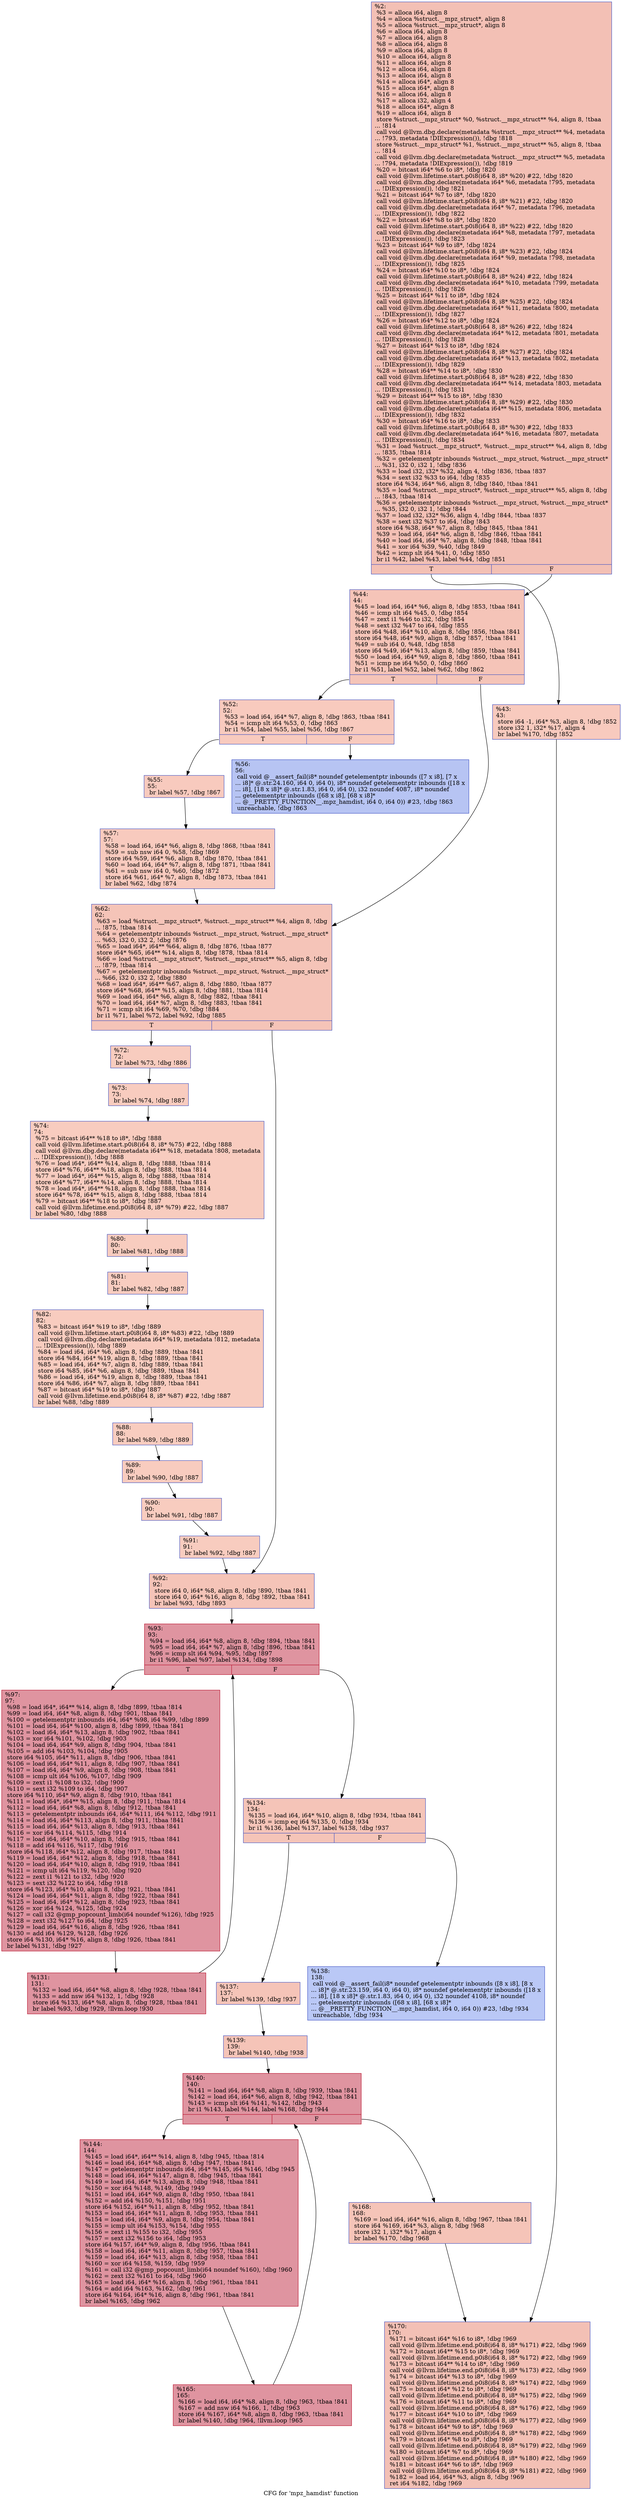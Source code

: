 digraph "CFG for 'mpz_hamdist' function" {
	label="CFG for 'mpz_hamdist' function";

	Node0x289d7d0 [shape=record,color="#3d50c3ff", style=filled, fillcolor="#e5705870",label="{%2:\l  %3 = alloca i64, align 8\l  %4 = alloca %struct.__mpz_struct*, align 8\l  %5 = alloca %struct.__mpz_struct*, align 8\l  %6 = alloca i64, align 8\l  %7 = alloca i64, align 8\l  %8 = alloca i64, align 8\l  %9 = alloca i64, align 8\l  %10 = alloca i64, align 8\l  %11 = alloca i64, align 8\l  %12 = alloca i64, align 8\l  %13 = alloca i64, align 8\l  %14 = alloca i64*, align 8\l  %15 = alloca i64*, align 8\l  %16 = alloca i64, align 8\l  %17 = alloca i32, align 4\l  %18 = alloca i64*, align 8\l  %19 = alloca i64, align 8\l  store %struct.__mpz_struct* %0, %struct.__mpz_struct** %4, align 8, !tbaa\l... !814\l  call void @llvm.dbg.declare(metadata %struct.__mpz_struct** %4, metadata\l... !793, metadata !DIExpression()), !dbg !818\l  store %struct.__mpz_struct* %1, %struct.__mpz_struct** %5, align 8, !tbaa\l... !814\l  call void @llvm.dbg.declare(metadata %struct.__mpz_struct** %5, metadata\l... !794, metadata !DIExpression()), !dbg !819\l  %20 = bitcast i64* %6 to i8*, !dbg !820\l  call void @llvm.lifetime.start.p0i8(i64 8, i8* %20) #22, !dbg !820\l  call void @llvm.dbg.declare(metadata i64* %6, metadata !795, metadata\l... !DIExpression()), !dbg !821\l  %21 = bitcast i64* %7 to i8*, !dbg !820\l  call void @llvm.lifetime.start.p0i8(i64 8, i8* %21) #22, !dbg !820\l  call void @llvm.dbg.declare(metadata i64* %7, metadata !796, metadata\l... !DIExpression()), !dbg !822\l  %22 = bitcast i64* %8 to i8*, !dbg !820\l  call void @llvm.lifetime.start.p0i8(i64 8, i8* %22) #22, !dbg !820\l  call void @llvm.dbg.declare(metadata i64* %8, metadata !797, metadata\l... !DIExpression()), !dbg !823\l  %23 = bitcast i64* %9 to i8*, !dbg !824\l  call void @llvm.lifetime.start.p0i8(i64 8, i8* %23) #22, !dbg !824\l  call void @llvm.dbg.declare(metadata i64* %9, metadata !798, metadata\l... !DIExpression()), !dbg !825\l  %24 = bitcast i64* %10 to i8*, !dbg !824\l  call void @llvm.lifetime.start.p0i8(i64 8, i8* %24) #22, !dbg !824\l  call void @llvm.dbg.declare(metadata i64* %10, metadata !799, metadata\l... !DIExpression()), !dbg !826\l  %25 = bitcast i64* %11 to i8*, !dbg !824\l  call void @llvm.lifetime.start.p0i8(i64 8, i8* %25) #22, !dbg !824\l  call void @llvm.dbg.declare(metadata i64* %11, metadata !800, metadata\l... !DIExpression()), !dbg !827\l  %26 = bitcast i64* %12 to i8*, !dbg !824\l  call void @llvm.lifetime.start.p0i8(i64 8, i8* %26) #22, !dbg !824\l  call void @llvm.dbg.declare(metadata i64* %12, metadata !801, metadata\l... !DIExpression()), !dbg !828\l  %27 = bitcast i64* %13 to i8*, !dbg !824\l  call void @llvm.lifetime.start.p0i8(i64 8, i8* %27) #22, !dbg !824\l  call void @llvm.dbg.declare(metadata i64* %13, metadata !802, metadata\l... !DIExpression()), !dbg !829\l  %28 = bitcast i64** %14 to i8*, !dbg !830\l  call void @llvm.lifetime.start.p0i8(i64 8, i8* %28) #22, !dbg !830\l  call void @llvm.dbg.declare(metadata i64** %14, metadata !803, metadata\l... !DIExpression()), !dbg !831\l  %29 = bitcast i64** %15 to i8*, !dbg !830\l  call void @llvm.lifetime.start.p0i8(i64 8, i8* %29) #22, !dbg !830\l  call void @llvm.dbg.declare(metadata i64** %15, metadata !806, metadata\l... !DIExpression()), !dbg !832\l  %30 = bitcast i64* %16 to i8*, !dbg !833\l  call void @llvm.lifetime.start.p0i8(i64 8, i8* %30) #22, !dbg !833\l  call void @llvm.dbg.declare(metadata i64* %16, metadata !807, metadata\l... !DIExpression()), !dbg !834\l  %31 = load %struct.__mpz_struct*, %struct.__mpz_struct** %4, align 8, !dbg\l... !835, !tbaa !814\l  %32 = getelementptr inbounds %struct.__mpz_struct, %struct.__mpz_struct*\l... %31, i32 0, i32 1, !dbg !836\l  %33 = load i32, i32* %32, align 4, !dbg !836, !tbaa !837\l  %34 = sext i32 %33 to i64, !dbg !835\l  store i64 %34, i64* %6, align 8, !dbg !840, !tbaa !841\l  %35 = load %struct.__mpz_struct*, %struct.__mpz_struct** %5, align 8, !dbg\l... !843, !tbaa !814\l  %36 = getelementptr inbounds %struct.__mpz_struct, %struct.__mpz_struct*\l... %35, i32 0, i32 1, !dbg !844\l  %37 = load i32, i32* %36, align 4, !dbg !844, !tbaa !837\l  %38 = sext i32 %37 to i64, !dbg !843\l  store i64 %38, i64* %7, align 8, !dbg !845, !tbaa !841\l  %39 = load i64, i64* %6, align 8, !dbg !846, !tbaa !841\l  %40 = load i64, i64* %7, align 8, !dbg !848, !tbaa !841\l  %41 = xor i64 %39, %40, !dbg !849\l  %42 = icmp slt i64 %41, 0, !dbg !850\l  br i1 %42, label %43, label %44, !dbg !851\l|{<s0>T|<s1>F}}"];
	Node0x289d7d0:s0 -> Node0x289f190;
	Node0x289d7d0:s1 -> Node0x289f1e0;
	Node0x289f190 [shape=record,color="#3d50c3ff", style=filled, fillcolor="#ef886b70",label="{%43:\l43:                                               \l  store i64 -1, i64* %3, align 8, !dbg !852\l  store i32 1, i32* %17, align 4\l  br label %170, !dbg !852\l}"];
	Node0x289f190 -> Node0x289faa0;
	Node0x289f1e0 [shape=record,color="#3d50c3ff", style=filled, fillcolor="#e97a5f70",label="{%44:\l44:                                               \l  %45 = load i64, i64* %6, align 8, !dbg !853, !tbaa !841\l  %46 = icmp slt i64 %45, 0, !dbg !854\l  %47 = zext i1 %46 to i32, !dbg !854\l  %48 = sext i32 %47 to i64, !dbg !855\l  store i64 %48, i64* %10, align 8, !dbg !856, !tbaa !841\l  store i64 %48, i64* %9, align 8, !dbg !857, !tbaa !841\l  %49 = sub i64 0, %48, !dbg !858\l  store i64 %49, i64* %13, align 8, !dbg !859, !tbaa !841\l  %50 = load i64, i64* %9, align 8, !dbg !860, !tbaa !841\l  %51 = icmp ne i64 %50, 0, !dbg !860\l  br i1 %51, label %52, label %62, !dbg !862\l|{<s0>T|<s1>F}}"];
	Node0x289f1e0:s0 -> Node0x289f230;
	Node0x289f1e0:s1 -> Node0x289f370;
	Node0x289f230 [shape=record,color="#3d50c3ff", style=filled, fillcolor="#ef886b70",label="{%52:\l52:                                               \l  %53 = load i64, i64* %7, align 8, !dbg !863, !tbaa !841\l  %54 = icmp slt i64 %53, 0, !dbg !863\l  br i1 %54, label %55, label %56, !dbg !867\l|{<s0>T|<s1>F}}"];
	Node0x289f230:s0 -> Node0x289f280;
	Node0x289f230:s1 -> Node0x289f2d0;
	Node0x289f280 [shape=record,color="#3d50c3ff", style=filled, fillcolor="#ef886b70",label="{%55:\l55:                                               \l  br label %57, !dbg !867\l}"];
	Node0x289f280 -> Node0x289f320;
	Node0x289f2d0 [shape=record,color="#3d50c3ff", style=filled, fillcolor="#5b7ae570",label="{%56:\l56:                                               \l  call void @__assert_fail(i8* noundef getelementptr inbounds ([7 x i8], [7 x\l... i8]* @.str.24.160, i64 0, i64 0), i8* noundef getelementptr inbounds ([18 x\l... i8], [18 x i8]* @.str.1.83, i64 0, i64 0), i32 noundef 4087, i8* noundef\l... getelementptr inbounds ([68 x i8], [68 x i8]*\l... @__PRETTY_FUNCTION__.mpz_hamdist, i64 0, i64 0)) #23, !dbg !863\l  unreachable, !dbg !863\l}"];
	Node0x289f320 [shape=record,color="#3d50c3ff", style=filled, fillcolor="#ef886b70",label="{%57:\l57:                                               \l  %58 = load i64, i64* %6, align 8, !dbg !868, !tbaa !841\l  %59 = sub nsw i64 0, %58, !dbg !869\l  store i64 %59, i64* %6, align 8, !dbg !870, !tbaa !841\l  %60 = load i64, i64* %7, align 8, !dbg !871, !tbaa !841\l  %61 = sub nsw i64 0, %60, !dbg !872\l  store i64 %61, i64* %7, align 8, !dbg !873, !tbaa !841\l  br label %62, !dbg !874\l}"];
	Node0x289f320 -> Node0x289f370;
	Node0x289f370 [shape=record,color="#3d50c3ff", style=filled, fillcolor="#e97a5f70",label="{%62:\l62:                                               \l  %63 = load %struct.__mpz_struct*, %struct.__mpz_struct** %4, align 8, !dbg\l... !875, !tbaa !814\l  %64 = getelementptr inbounds %struct.__mpz_struct, %struct.__mpz_struct*\l... %63, i32 0, i32 2, !dbg !876\l  %65 = load i64*, i64** %64, align 8, !dbg !876, !tbaa !877\l  store i64* %65, i64** %14, align 8, !dbg !878, !tbaa !814\l  %66 = load %struct.__mpz_struct*, %struct.__mpz_struct** %5, align 8, !dbg\l... !879, !tbaa !814\l  %67 = getelementptr inbounds %struct.__mpz_struct, %struct.__mpz_struct*\l... %66, i32 0, i32 2, !dbg !880\l  %68 = load i64*, i64** %67, align 8, !dbg !880, !tbaa !877\l  store i64* %68, i64** %15, align 8, !dbg !881, !tbaa !814\l  %69 = load i64, i64* %6, align 8, !dbg !882, !tbaa !841\l  %70 = load i64, i64* %7, align 8, !dbg !883, !tbaa !841\l  %71 = icmp slt i64 %69, %70, !dbg !884\l  br i1 %71, label %72, label %92, !dbg !885\l|{<s0>T|<s1>F}}"];
	Node0x289f370:s0 -> Node0x289f3c0;
	Node0x289f370:s1 -> Node0x289f6e0;
	Node0x289f3c0 [shape=record,color="#3d50c3ff", style=filled, fillcolor="#f08b6e70",label="{%72:\l72:                                               \l  br label %73, !dbg !886\l}"];
	Node0x289f3c0 -> Node0x289f410;
	Node0x289f410 [shape=record,color="#3d50c3ff", style=filled, fillcolor="#f08b6e70",label="{%73:\l73:                                               \l  br label %74, !dbg !887\l}"];
	Node0x289f410 -> Node0x289f460;
	Node0x289f460 [shape=record,color="#3d50c3ff", style=filled, fillcolor="#f08b6e70",label="{%74:\l74:                                               \l  %75 = bitcast i64** %18 to i8*, !dbg !888\l  call void @llvm.lifetime.start.p0i8(i64 8, i8* %75) #22, !dbg !888\l  call void @llvm.dbg.declare(metadata i64** %18, metadata !808, metadata\l... !DIExpression()), !dbg !888\l  %76 = load i64*, i64** %14, align 8, !dbg !888, !tbaa !814\l  store i64* %76, i64** %18, align 8, !dbg !888, !tbaa !814\l  %77 = load i64*, i64** %15, align 8, !dbg !888, !tbaa !814\l  store i64* %77, i64** %14, align 8, !dbg !888, !tbaa !814\l  %78 = load i64*, i64** %18, align 8, !dbg !888, !tbaa !814\l  store i64* %78, i64** %15, align 8, !dbg !888, !tbaa !814\l  %79 = bitcast i64** %18 to i8*, !dbg !887\l  call void @llvm.lifetime.end.p0i8(i64 8, i8* %79) #22, !dbg !887\l  br label %80, !dbg !888\l}"];
	Node0x289f460 -> Node0x289f4b0;
	Node0x289f4b0 [shape=record,color="#3d50c3ff", style=filled, fillcolor="#f08b6e70",label="{%80:\l80:                                               \l  br label %81, !dbg !888\l}"];
	Node0x289f4b0 -> Node0x289f500;
	Node0x289f500 [shape=record,color="#3d50c3ff", style=filled, fillcolor="#f08b6e70",label="{%81:\l81:                                               \l  br label %82, !dbg !887\l}"];
	Node0x289f500 -> Node0x289f550;
	Node0x289f550 [shape=record,color="#3d50c3ff", style=filled, fillcolor="#f08b6e70",label="{%82:\l82:                                               \l  %83 = bitcast i64* %19 to i8*, !dbg !889\l  call void @llvm.lifetime.start.p0i8(i64 8, i8* %83) #22, !dbg !889\l  call void @llvm.dbg.declare(metadata i64* %19, metadata !812, metadata\l... !DIExpression()), !dbg !889\l  %84 = load i64, i64* %6, align 8, !dbg !889, !tbaa !841\l  store i64 %84, i64* %19, align 8, !dbg !889, !tbaa !841\l  %85 = load i64, i64* %7, align 8, !dbg !889, !tbaa !841\l  store i64 %85, i64* %6, align 8, !dbg !889, !tbaa !841\l  %86 = load i64, i64* %19, align 8, !dbg !889, !tbaa !841\l  store i64 %86, i64* %7, align 8, !dbg !889, !tbaa !841\l  %87 = bitcast i64* %19 to i8*, !dbg !887\l  call void @llvm.lifetime.end.p0i8(i64 8, i8* %87) #22, !dbg !887\l  br label %88, !dbg !889\l}"];
	Node0x289f550 -> Node0x289f5a0;
	Node0x289f5a0 [shape=record,color="#3d50c3ff", style=filled, fillcolor="#f08b6e70",label="{%88:\l88:                                               \l  br label %89, !dbg !889\l}"];
	Node0x289f5a0 -> Node0x289f5f0;
	Node0x289f5f0 [shape=record,color="#3d50c3ff", style=filled, fillcolor="#f08b6e70",label="{%89:\l89:                                               \l  br label %90, !dbg !887\l}"];
	Node0x289f5f0 -> Node0x289f640;
	Node0x289f640 [shape=record,color="#3d50c3ff", style=filled, fillcolor="#f08b6e70",label="{%90:\l90:                                               \l  br label %91, !dbg !887\l}"];
	Node0x289f640 -> Node0x289f690;
	Node0x289f690 [shape=record,color="#3d50c3ff", style=filled, fillcolor="#f08b6e70",label="{%91:\l91:                                               \l  br label %92, !dbg !887\l}"];
	Node0x289f690 -> Node0x289f6e0;
	Node0x289f6e0 [shape=record,color="#3d50c3ff", style=filled, fillcolor="#e97a5f70",label="{%92:\l92:                                               \l  store i64 0, i64* %8, align 8, !dbg !890, !tbaa !841\l  store i64 0, i64* %16, align 8, !dbg !892, !tbaa !841\l  br label %93, !dbg !893\l}"];
	Node0x289f6e0 -> Node0x289f730;
	Node0x289f730 [shape=record,color="#b70d28ff", style=filled, fillcolor="#b70d2870",label="{%93:\l93:                                               \l  %94 = load i64, i64* %8, align 8, !dbg !894, !tbaa !841\l  %95 = load i64, i64* %7, align 8, !dbg !896, !tbaa !841\l  %96 = icmp slt i64 %94, %95, !dbg !897\l  br i1 %96, label %97, label %134, !dbg !898\l|{<s0>T|<s1>F}}"];
	Node0x289f730:s0 -> Node0x289f780;
	Node0x289f730:s1 -> Node0x289f820;
	Node0x289f780 [shape=record,color="#b70d28ff", style=filled, fillcolor="#b70d2870",label="{%97:\l97:                                               \l  %98 = load i64*, i64** %14, align 8, !dbg !899, !tbaa !814\l  %99 = load i64, i64* %8, align 8, !dbg !901, !tbaa !841\l  %100 = getelementptr inbounds i64, i64* %98, i64 %99, !dbg !899\l  %101 = load i64, i64* %100, align 8, !dbg !899, !tbaa !841\l  %102 = load i64, i64* %13, align 8, !dbg !902, !tbaa !841\l  %103 = xor i64 %101, %102, !dbg !903\l  %104 = load i64, i64* %9, align 8, !dbg !904, !tbaa !841\l  %105 = add i64 %103, %104, !dbg !905\l  store i64 %105, i64* %11, align 8, !dbg !906, !tbaa !841\l  %106 = load i64, i64* %11, align 8, !dbg !907, !tbaa !841\l  %107 = load i64, i64* %9, align 8, !dbg !908, !tbaa !841\l  %108 = icmp ult i64 %106, %107, !dbg !909\l  %109 = zext i1 %108 to i32, !dbg !909\l  %110 = sext i32 %109 to i64, !dbg !907\l  store i64 %110, i64* %9, align 8, !dbg !910, !tbaa !841\l  %111 = load i64*, i64** %15, align 8, !dbg !911, !tbaa !814\l  %112 = load i64, i64* %8, align 8, !dbg !912, !tbaa !841\l  %113 = getelementptr inbounds i64, i64* %111, i64 %112, !dbg !911\l  %114 = load i64, i64* %113, align 8, !dbg !911, !tbaa !841\l  %115 = load i64, i64* %13, align 8, !dbg !913, !tbaa !841\l  %116 = xor i64 %114, %115, !dbg !914\l  %117 = load i64, i64* %10, align 8, !dbg !915, !tbaa !841\l  %118 = add i64 %116, %117, !dbg !916\l  store i64 %118, i64* %12, align 8, !dbg !917, !tbaa !841\l  %119 = load i64, i64* %12, align 8, !dbg !918, !tbaa !841\l  %120 = load i64, i64* %10, align 8, !dbg !919, !tbaa !841\l  %121 = icmp ult i64 %119, %120, !dbg !920\l  %122 = zext i1 %121 to i32, !dbg !920\l  %123 = sext i32 %122 to i64, !dbg !918\l  store i64 %123, i64* %10, align 8, !dbg !921, !tbaa !841\l  %124 = load i64, i64* %11, align 8, !dbg !922, !tbaa !841\l  %125 = load i64, i64* %12, align 8, !dbg !923, !tbaa !841\l  %126 = xor i64 %124, %125, !dbg !924\l  %127 = call i32 @gmp_popcount_limb(i64 noundef %126), !dbg !925\l  %128 = zext i32 %127 to i64, !dbg !925\l  %129 = load i64, i64* %16, align 8, !dbg !926, !tbaa !841\l  %130 = add i64 %129, %128, !dbg !926\l  store i64 %130, i64* %16, align 8, !dbg !926, !tbaa !841\l  br label %131, !dbg !927\l}"];
	Node0x289f780 -> Node0x289f7d0;
	Node0x289f7d0 [shape=record,color="#b70d28ff", style=filled, fillcolor="#b70d2870",label="{%131:\l131:                                              \l  %132 = load i64, i64* %8, align 8, !dbg !928, !tbaa !841\l  %133 = add nsw i64 %132, 1, !dbg !928\l  store i64 %133, i64* %8, align 8, !dbg !928, !tbaa !841\l  br label %93, !dbg !929, !llvm.loop !930\l}"];
	Node0x289f7d0 -> Node0x289f730;
	Node0x289f820 [shape=record,color="#3d50c3ff", style=filled, fillcolor="#e97a5f70",label="{%134:\l134:                                              \l  %135 = load i64, i64* %10, align 8, !dbg !934, !tbaa !841\l  %136 = icmp eq i64 %135, 0, !dbg !934\l  br i1 %136, label %137, label %138, !dbg !937\l|{<s0>T|<s1>F}}"];
	Node0x289f820:s0 -> Node0x289f870;
	Node0x289f820:s1 -> Node0x289f8c0;
	Node0x289f870 [shape=record,color="#3d50c3ff", style=filled, fillcolor="#e97a5f70",label="{%137:\l137:                                              \l  br label %139, !dbg !937\l}"];
	Node0x289f870 -> Node0x289f910;
	Node0x289f8c0 [shape=record,color="#3d50c3ff", style=filled, fillcolor="#6282ea70",label="{%138:\l138:                                              \l  call void @__assert_fail(i8* noundef getelementptr inbounds ([8 x i8], [8 x\l... i8]* @.str.23.159, i64 0, i64 0), i8* noundef getelementptr inbounds ([18 x\l... i8], [18 x i8]* @.str.1.83, i64 0, i64 0), i32 noundef 4108, i8* noundef\l... getelementptr inbounds ([68 x i8], [68 x i8]*\l... @__PRETTY_FUNCTION__.mpz_hamdist, i64 0, i64 0)) #23, !dbg !934\l  unreachable, !dbg !934\l}"];
	Node0x289f910 [shape=record,color="#3d50c3ff", style=filled, fillcolor="#e97a5f70",label="{%139:\l139:                                              \l  br label %140, !dbg !938\l}"];
	Node0x289f910 -> Node0x289f960;
	Node0x289f960 [shape=record,color="#b70d28ff", style=filled, fillcolor="#b70d2870",label="{%140:\l140:                                              \l  %141 = load i64, i64* %8, align 8, !dbg !939, !tbaa !841\l  %142 = load i64, i64* %6, align 8, !dbg !942, !tbaa !841\l  %143 = icmp slt i64 %141, %142, !dbg !943\l  br i1 %143, label %144, label %168, !dbg !944\l|{<s0>T|<s1>F}}"];
	Node0x289f960:s0 -> Node0x289f9b0;
	Node0x289f960:s1 -> Node0x289fa50;
	Node0x289f9b0 [shape=record,color="#b70d28ff", style=filled, fillcolor="#b70d2870",label="{%144:\l144:                                              \l  %145 = load i64*, i64** %14, align 8, !dbg !945, !tbaa !814\l  %146 = load i64, i64* %8, align 8, !dbg !947, !tbaa !841\l  %147 = getelementptr inbounds i64, i64* %145, i64 %146, !dbg !945\l  %148 = load i64, i64* %147, align 8, !dbg !945, !tbaa !841\l  %149 = load i64, i64* %13, align 8, !dbg !948, !tbaa !841\l  %150 = xor i64 %148, %149, !dbg !949\l  %151 = load i64, i64* %9, align 8, !dbg !950, !tbaa !841\l  %152 = add i64 %150, %151, !dbg !951\l  store i64 %152, i64* %11, align 8, !dbg !952, !tbaa !841\l  %153 = load i64, i64* %11, align 8, !dbg !953, !tbaa !841\l  %154 = load i64, i64* %9, align 8, !dbg !954, !tbaa !841\l  %155 = icmp ult i64 %153, %154, !dbg !955\l  %156 = zext i1 %155 to i32, !dbg !955\l  %157 = sext i32 %156 to i64, !dbg !953\l  store i64 %157, i64* %9, align 8, !dbg !956, !tbaa !841\l  %158 = load i64, i64* %11, align 8, !dbg !957, !tbaa !841\l  %159 = load i64, i64* %13, align 8, !dbg !958, !tbaa !841\l  %160 = xor i64 %158, %159, !dbg !959\l  %161 = call i32 @gmp_popcount_limb(i64 noundef %160), !dbg !960\l  %162 = zext i32 %161 to i64, !dbg !960\l  %163 = load i64, i64* %16, align 8, !dbg !961, !tbaa !841\l  %164 = add i64 %163, %162, !dbg !961\l  store i64 %164, i64* %16, align 8, !dbg !961, !tbaa !841\l  br label %165, !dbg !962\l}"];
	Node0x289f9b0 -> Node0x289fa00;
	Node0x289fa00 [shape=record,color="#b70d28ff", style=filled, fillcolor="#b70d2870",label="{%165:\l165:                                              \l  %166 = load i64, i64* %8, align 8, !dbg !963, !tbaa !841\l  %167 = add nsw i64 %166, 1, !dbg !963\l  store i64 %167, i64* %8, align 8, !dbg !963, !tbaa !841\l  br label %140, !dbg !964, !llvm.loop !965\l}"];
	Node0x289fa00 -> Node0x289f960;
	Node0x289fa50 [shape=record,color="#3d50c3ff", style=filled, fillcolor="#e97a5f70",label="{%168:\l168:                                              \l  %169 = load i64, i64* %16, align 8, !dbg !967, !tbaa !841\l  store i64 %169, i64* %3, align 8, !dbg !968\l  store i32 1, i32* %17, align 4\l  br label %170, !dbg !968\l}"];
	Node0x289fa50 -> Node0x289faa0;
	Node0x289faa0 [shape=record,color="#3d50c3ff", style=filled, fillcolor="#e5705870",label="{%170:\l170:                                              \l  %171 = bitcast i64* %16 to i8*, !dbg !969\l  call void @llvm.lifetime.end.p0i8(i64 8, i8* %171) #22, !dbg !969\l  %172 = bitcast i64** %15 to i8*, !dbg !969\l  call void @llvm.lifetime.end.p0i8(i64 8, i8* %172) #22, !dbg !969\l  %173 = bitcast i64** %14 to i8*, !dbg !969\l  call void @llvm.lifetime.end.p0i8(i64 8, i8* %173) #22, !dbg !969\l  %174 = bitcast i64* %13 to i8*, !dbg !969\l  call void @llvm.lifetime.end.p0i8(i64 8, i8* %174) #22, !dbg !969\l  %175 = bitcast i64* %12 to i8*, !dbg !969\l  call void @llvm.lifetime.end.p0i8(i64 8, i8* %175) #22, !dbg !969\l  %176 = bitcast i64* %11 to i8*, !dbg !969\l  call void @llvm.lifetime.end.p0i8(i64 8, i8* %176) #22, !dbg !969\l  %177 = bitcast i64* %10 to i8*, !dbg !969\l  call void @llvm.lifetime.end.p0i8(i64 8, i8* %177) #22, !dbg !969\l  %178 = bitcast i64* %9 to i8*, !dbg !969\l  call void @llvm.lifetime.end.p0i8(i64 8, i8* %178) #22, !dbg !969\l  %179 = bitcast i64* %8 to i8*, !dbg !969\l  call void @llvm.lifetime.end.p0i8(i64 8, i8* %179) #22, !dbg !969\l  %180 = bitcast i64* %7 to i8*, !dbg !969\l  call void @llvm.lifetime.end.p0i8(i64 8, i8* %180) #22, !dbg !969\l  %181 = bitcast i64* %6 to i8*, !dbg !969\l  call void @llvm.lifetime.end.p0i8(i64 8, i8* %181) #22, !dbg !969\l  %182 = load i64, i64* %3, align 8, !dbg !969\l  ret i64 %182, !dbg !969\l}"];
}
